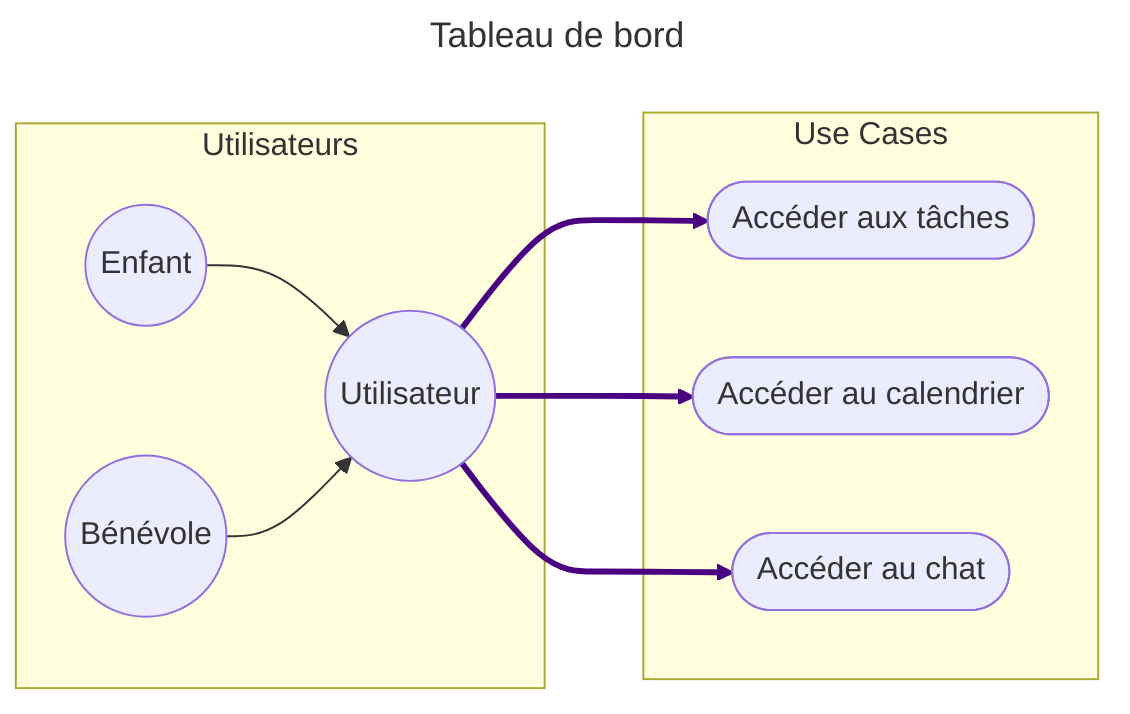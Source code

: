 ---
title: Tableau de bord
---
flowchart LR
    %% Defining Actors
    subgraph "Utilisateurs"
        direction LR
        Student(("Enfant"))
        Volunteer(("Bénévole"))
        User(("Utilisateur"))
        %% Inheritance
        Student --> User
        Volunteer --> User
    end

    %% Defining Use Cases
    subgraph "Use Cases"
        direction TB
        %% Interaction Use Cases
        UC_AccessTaskManagement(["Accéder aux tâches"])
        UC_AccessCalendar(["Accéder au calendrier"])
        UC_AccessChat(["Accéder au chat"])
    end

    %% Actor to Use Case Relationships
    User --> UC_AccessTaskManagement
    User --> UC_AccessCalendar
    User --> UC_AccessChat

    %% Critical Paths
    linkStyle 2,3,4 stroke:indigo,stroke-width:3px;